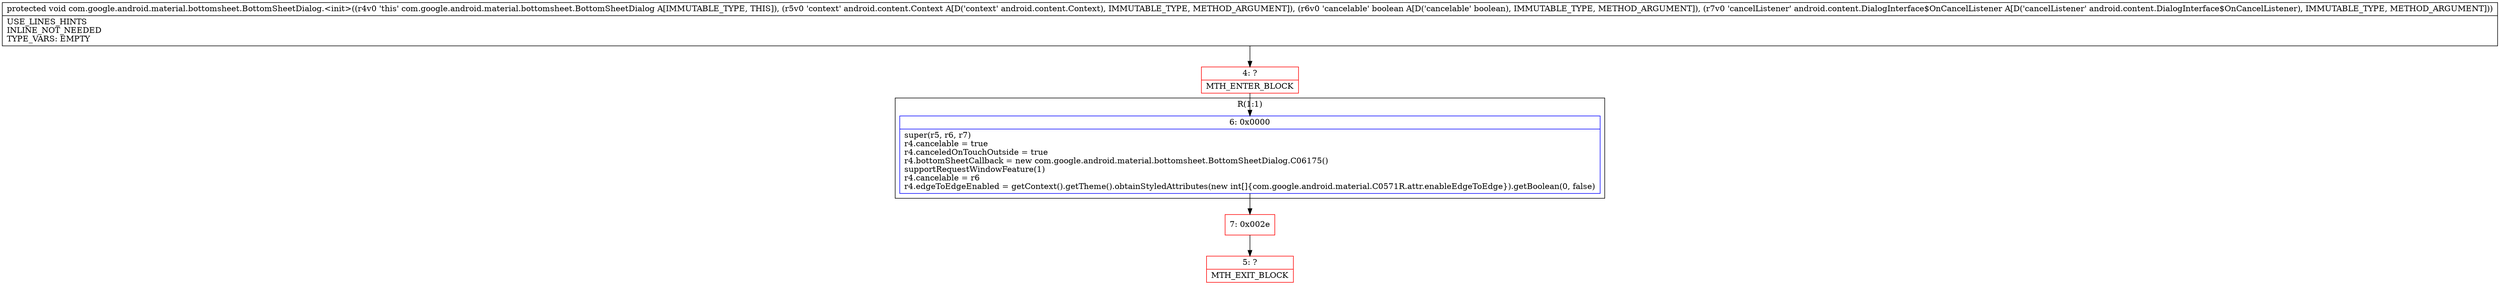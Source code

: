 digraph "CFG forcom.google.android.material.bottomsheet.BottomSheetDialog.\<init\>(Landroid\/content\/Context;ZLandroid\/content\/DialogInterface$OnCancelListener;)V" {
subgraph cluster_Region_842704210 {
label = "R(1:1)";
node [shape=record,color=blue];
Node_6 [shape=record,label="{6\:\ 0x0000|super(r5, r6, r7)\lr4.cancelable = true\lr4.canceledOnTouchOutside = true\lr4.bottomSheetCallback = new com.google.android.material.bottomsheet.BottomSheetDialog.C06175()\lsupportRequestWindowFeature(1)\lr4.cancelable = r6\lr4.edgeToEdgeEnabled = getContext().getTheme().obtainStyledAttributes(new int[]\{com.google.android.material.C0571R.attr.enableEdgeToEdge\}).getBoolean(0, false)\l}"];
}
Node_4 [shape=record,color=red,label="{4\:\ ?|MTH_ENTER_BLOCK\l}"];
Node_7 [shape=record,color=red,label="{7\:\ 0x002e}"];
Node_5 [shape=record,color=red,label="{5\:\ ?|MTH_EXIT_BLOCK\l}"];
MethodNode[shape=record,label="{protected void com.google.android.material.bottomsheet.BottomSheetDialog.\<init\>((r4v0 'this' com.google.android.material.bottomsheet.BottomSheetDialog A[IMMUTABLE_TYPE, THIS]), (r5v0 'context' android.content.Context A[D('context' android.content.Context), IMMUTABLE_TYPE, METHOD_ARGUMENT]), (r6v0 'cancelable' boolean A[D('cancelable' boolean), IMMUTABLE_TYPE, METHOD_ARGUMENT]), (r7v0 'cancelListener' android.content.DialogInterface$OnCancelListener A[D('cancelListener' android.content.DialogInterface$OnCancelListener), IMMUTABLE_TYPE, METHOD_ARGUMENT]))  | USE_LINES_HINTS\lINLINE_NOT_NEEDED\lTYPE_VARS: EMPTY\l}"];
MethodNode -> Node_4;Node_6 -> Node_7;
Node_4 -> Node_6;
Node_7 -> Node_5;
}

